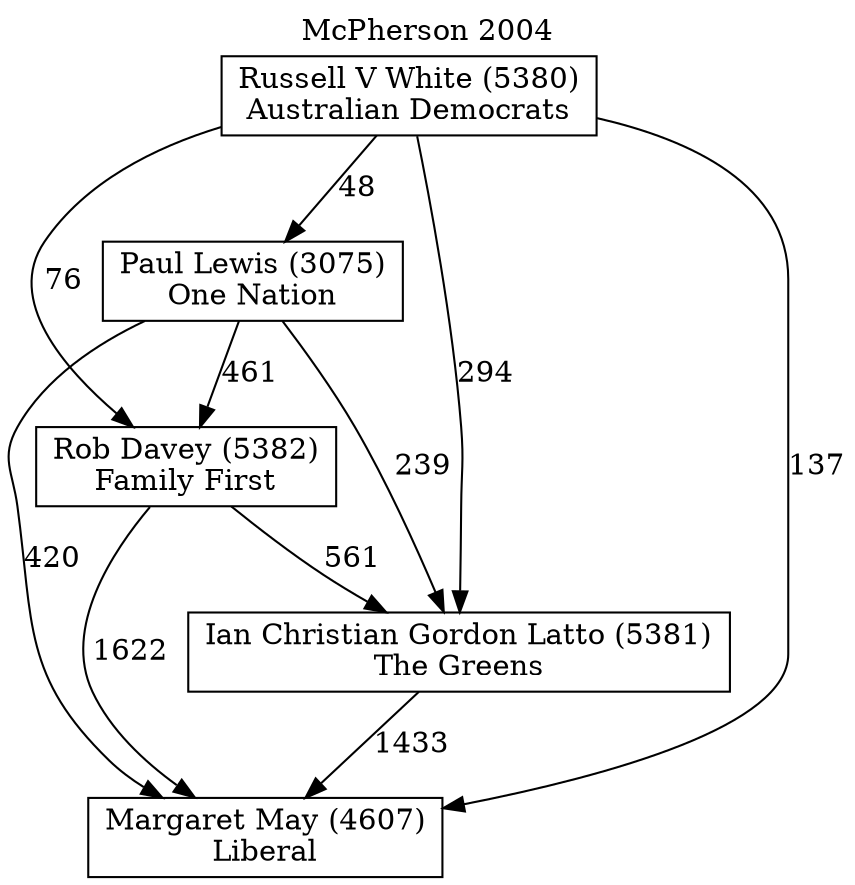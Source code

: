 // House preference flow
digraph "Margaret May (4607)_McPherson_2004" {
	graph [label="McPherson 2004" labelloc=t mclimit=10]
	node [shape=box]
	"Margaret May (4607)" [label="Margaret May (4607)
Liberal"]
	"Ian Christian Gordon Latto (5381)" [label="Ian Christian Gordon Latto (5381)
The Greens"]
	"Rob Davey (5382)" [label="Rob Davey (5382)
Family First"]
	"Paul Lewis (3075)" [label="Paul Lewis (3075)
One Nation"]
	"Russell V White (5380)" [label="Russell V White (5380)
Australian Democrats"]
	"Ian Christian Gordon Latto (5381)" -> "Margaret May (4607)" [label=1433]
	"Rob Davey (5382)" -> "Ian Christian Gordon Latto (5381)" [label=561]
	"Paul Lewis (3075)" -> "Rob Davey (5382)" [label=461]
	"Russell V White (5380)" -> "Paul Lewis (3075)" [label=48]
	"Rob Davey (5382)" -> "Margaret May (4607)" [label=1622]
	"Paul Lewis (3075)" -> "Margaret May (4607)" [label=420]
	"Russell V White (5380)" -> "Margaret May (4607)" [label=137]
	"Russell V White (5380)" -> "Rob Davey (5382)" [label=76]
	"Paul Lewis (3075)" -> "Ian Christian Gordon Latto (5381)" [label=239]
	"Russell V White (5380)" -> "Ian Christian Gordon Latto (5381)" [label=294]
}
